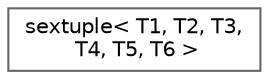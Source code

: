 digraph "Graphical Class Hierarchy"
{
 // LATEX_PDF_SIZE
  bgcolor="transparent";
  edge [fontname=Helvetica,fontsize=10,labelfontname=Helvetica,labelfontsize=10];
  node [fontname=Helvetica,fontsize=10,shape=box,height=0.2,width=0.4];
  rankdir="LR";
  Node0 [label="sextuple\< T1, T2, T3,\l T4, T5, T6 \>",height=0.2,width=0.4,color="grey40", fillcolor="white", style="filled",URL="$classsextuple.html",tooltip=" "];
}
